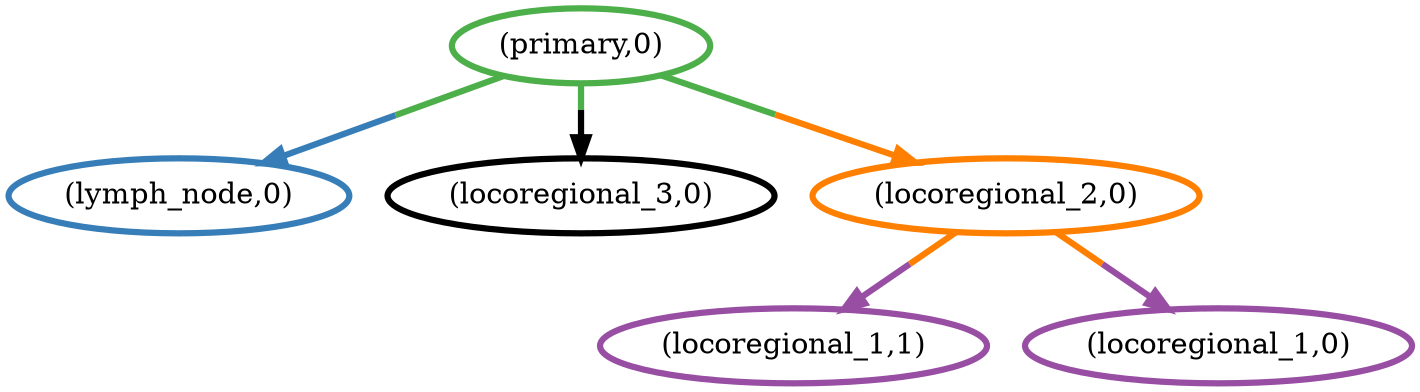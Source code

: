 digraph G {
	5 [penwidth=3,colorscheme=set19,color=2,label="(lymph_node,0)"]
	4 [penwidth=3,colorscheme=set19,color=38272,label="(locoregional_3,0)"]
	3 [penwidth=3,colorscheme=set19,color=3,label="(primary,0)"]
	2 [penwidth=3,colorscheme=set19,color=4,label="(locoregional_1,1)"]
	1 [penwidth=3,colorscheme=set19,color=4,label="(locoregional_1,0)"]
	0 [penwidth=3,colorscheme=set19,color=5,label="(locoregional_2,0)"]
	3 -> 5 [penwidth=3,colorscheme=set19,color="3;0.5:2"]
	3 -> 4 [penwidth=3,colorscheme=set19,color="3;0.5:38272"]
	3 -> 0 [penwidth=3,colorscheme=set19,color="3;0.5:5"]
	0 -> 2 [penwidth=3,colorscheme=set19,color="5;0.5:4"]
	0 -> 1 [penwidth=3,colorscheme=set19,color="5;0.5:4"]
}
